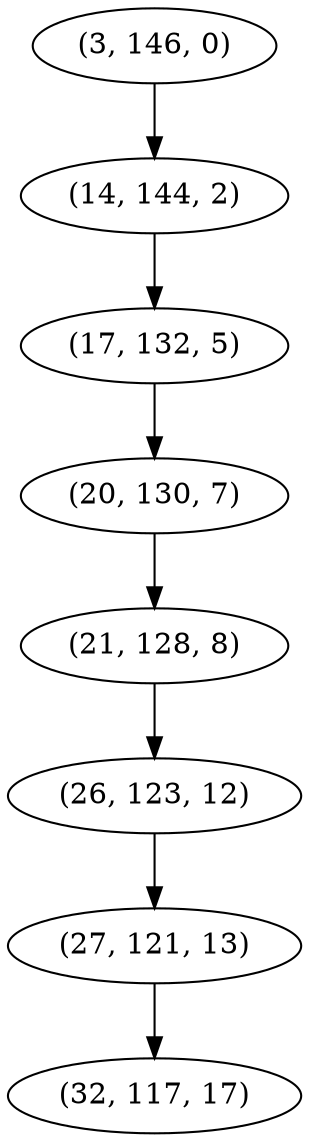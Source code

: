 digraph tree {
    "(3, 146, 0)";
    "(14, 144, 2)";
    "(17, 132, 5)";
    "(20, 130, 7)";
    "(21, 128, 8)";
    "(26, 123, 12)";
    "(27, 121, 13)";
    "(32, 117, 17)";
    "(3, 146, 0)" -> "(14, 144, 2)";
    "(14, 144, 2)" -> "(17, 132, 5)";
    "(17, 132, 5)" -> "(20, 130, 7)";
    "(20, 130, 7)" -> "(21, 128, 8)";
    "(21, 128, 8)" -> "(26, 123, 12)";
    "(26, 123, 12)" -> "(27, 121, 13)";
    "(27, 121, 13)" -> "(32, 117, 17)";
}
